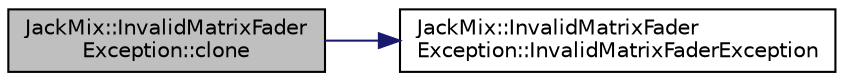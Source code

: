 digraph "JackMix::InvalidMatrixFaderException::clone"
{
 // LATEX_PDF_SIZE
  edge [fontname="Helvetica",fontsize="10",labelfontname="Helvetica",labelfontsize="10"];
  node [fontname="Helvetica",fontsize="10",shape=record];
  rankdir="LR";
  Node1 [label="JackMix::InvalidMatrixFader\lException::clone",height=0.2,width=0.4,color="black", fillcolor="grey75", style="filled", fontcolor="black",tooltip=" "];
  Node1 -> Node2 [color="midnightblue",fontsize="10",style="solid",fontname="Helvetica"];
  Node2 [label="JackMix::InvalidMatrixFader\lException::InvalidMatrixFaderException",height=0.2,width=0.4,color="black", fillcolor="white", style="filled",URL="$d8/d92/class_jack_mix_1_1_invalid_matrix_fader_exception.html#a316835c7982657dc04902448fb61b83a",tooltip=" "];
}
